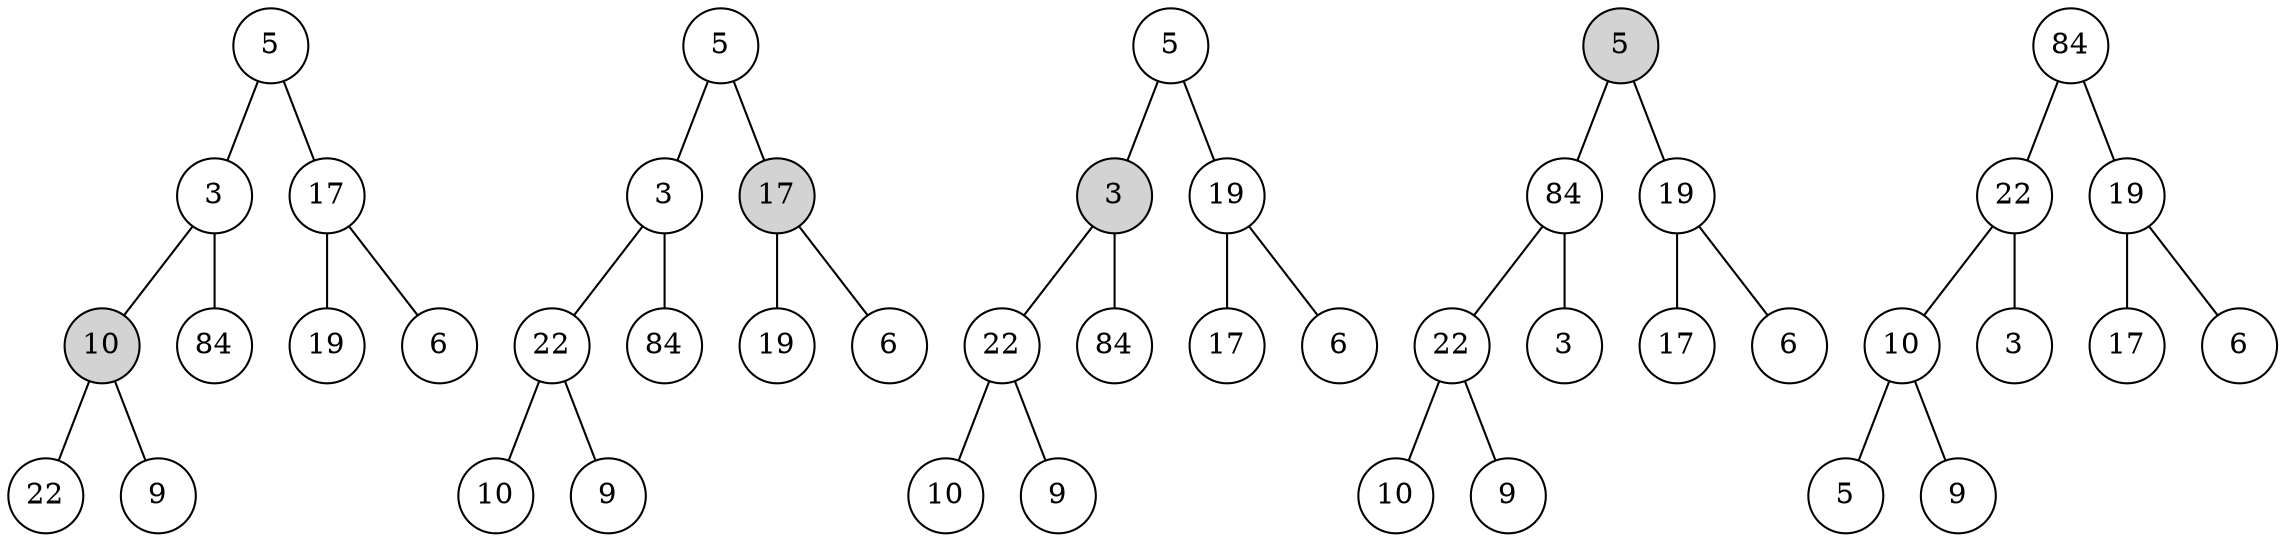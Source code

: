 graph Illustration {
  node[shape=circle, fixedsize=true]

  subgraph A {
    a1[label=5];
    a2[label=3];
    a3[label=17];
    a4[label=10, style=filled];
    a5[label=84];
    a6[label=19];
    a7[label=6];
    a8[label=22];
    a9[label=9];

    a1 -- a2; a1 -- a3;
    a2 -- a4; a2 -- a5; a3 -- a6; a3 -- a7;
    a4 -- a8; a4 -- a9;
  }

  subgraph B {
    b1[label=5];
    b2[label=3];
    b3[label=17 style=filled];
    b4[label=22];
    b5[label=84];
    b6[label=19];
    b7[label=6];
    b8[label=10];
    b9[label=9];

    b1 -- b2; b1 -- b3;
    b2 -- b4; b2 -- b5; b3 -- b6; b3 -- b7;
    b4 -- b8; b4 -- b9;
  }

  subgraph C {
    c1[label=5];
    c2[label=3 style=filled];
    c3[label=19];
    c4[label=22];
    c5[label=84];
    c6[label=17];
    c7[label=6];
    c8[label=10];
    c9[label=9];

    c1 -- c2; c1 -- c3;
    c2 -- c4; c2 -- c5; c3 -- c6; c3 -- c7;
    c4 -- c8; c4 -- c9;
  }

  subgraph D {
    d1[label=5 style=filled];
    d2[label=84];
    d3[label=19];
    d4[label=22];
    d5[label=3];
    d6[label=17];
    d7[label=6];
    d8[label=10];
    d9[label=9];

    d1 -- d2; d1 -- d3;
    d2 -- d4; d2 -- d5; d3 -- d6; d3 -- d7;
    d4 -- d8; d4 -- d9;
  }

  subgraph E {
    e1[label=84];
    e2[label=22];
    e3[label=19];
    e4[label=10];
    e5[label=3];
    e6[label=17];
    e7[label=6];
    e8[label=5];
    e9[label=9];

    e1 -- e2; e1 -- e3;
    e2 -- e4; e2 -- e5; e3 -- e6; e3 -- e7;
    e4 -- e8; e4 -- e9;
  }
}
